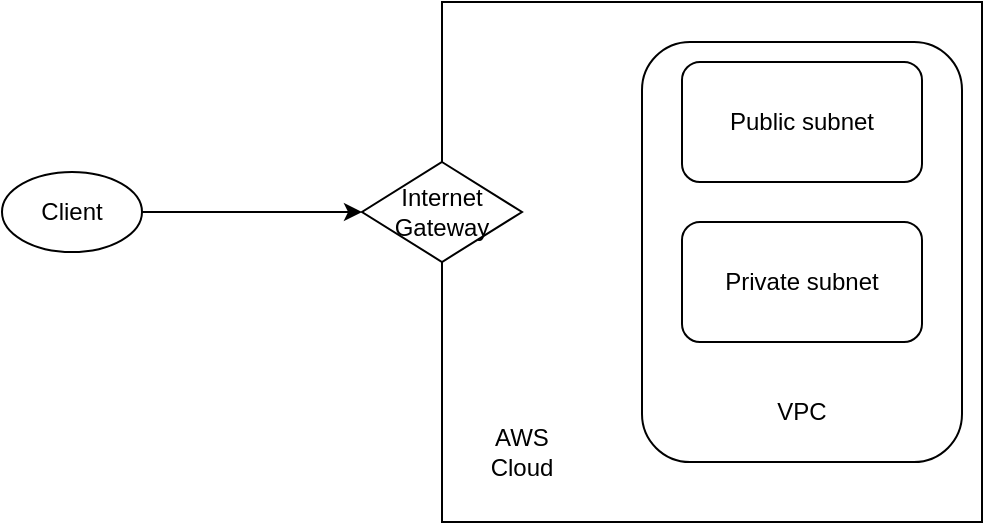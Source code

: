 <mxfile><diagram id="W74bG4iNHIS0X_1ChK6b" name="Page-1"><mxGraphModel dx="717" dy="520" grid="1" gridSize="10" guides="1" tooltips="1" connect="1" arrows="1" fold="1" page="1" pageScale="1" pageWidth="850" pageHeight="1100" math="0" shadow="0"><root><mxCell id="0"/><mxCell id="1" parent="0"/><mxCell id="37" value="" style="rounded=0;whiteSpace=wrap;html=1;" vertex="1" parent="1"><mxGeometry x="360" y="120" width="270" height="260" as="geometry"/></mxCell><mxCell id="38" value="AWS Cloud" style="text;html=1;strokeColor=none;fillColor=none;align=center;verticalAlign=middle;whiteSpace=wrap;rounded=0;" vertex="1" parent="1"><mxGeometry x="370" y="330" width="60" height="30" as="geometry"/></mxCell><mxCell id="39" value="" style="rounded=1;whiteSpace=wrap;html=1;" vertex="1" parent="1"><mxGeometry x="460" y="140" width="160" height="210" as="geometry"/></mxCell><mxCell id="40" value="VPC" style="text;html=1;strokeColor=none;fillColor=none;align=center;verticalAlign=middle;whiteSpace=wrap;rounded=0;" vertex="1" parent="1"><mxGeometry x="510" y="310" width="60" height="30" as="geometry"/></mxCell><mxCell id="41" value="Public subnet" style="rounded=1;whiteSpace=wrap;html=1;" vertex="1" parent="1"><mxGeometry x="480" y="150" width="120" height="60" as="geometry"/></mxCell><mxCell id="42" value="Private subnet" style="rounded=1;whiteSpace=wrap;html=1;" vertex="1" parent="1"><mxGeometry x="480" y="230" width="120" height="60" as="geometry"/></mxCell><mxCell id="44" value="Internet Gateway" style="rhombus;whiteSpace=wrap;html=1;" vertex="1" parent="1"><mxGeometry x="320" y="200" width="80" height="50" as="geometry"/></mxCell><mxCell id="47" style="edgeStyle=none;html=1;entryX=0;entryY=0.5;entryDx=0;entryDy=0;" edge="1" parent="1" source="46" target="44"><mxGeometry relative="1" as="geometry"/></mxCell><mxCell id="46" value="Client" style="ellipse;whiteSpace=wrap;html=1;" vertex="1" parent="1"><mxGeometry x="140" y="205" width="70" height="40" as="geometry"/></mxCell></root></mxGraphModel></diagram></mxfile>